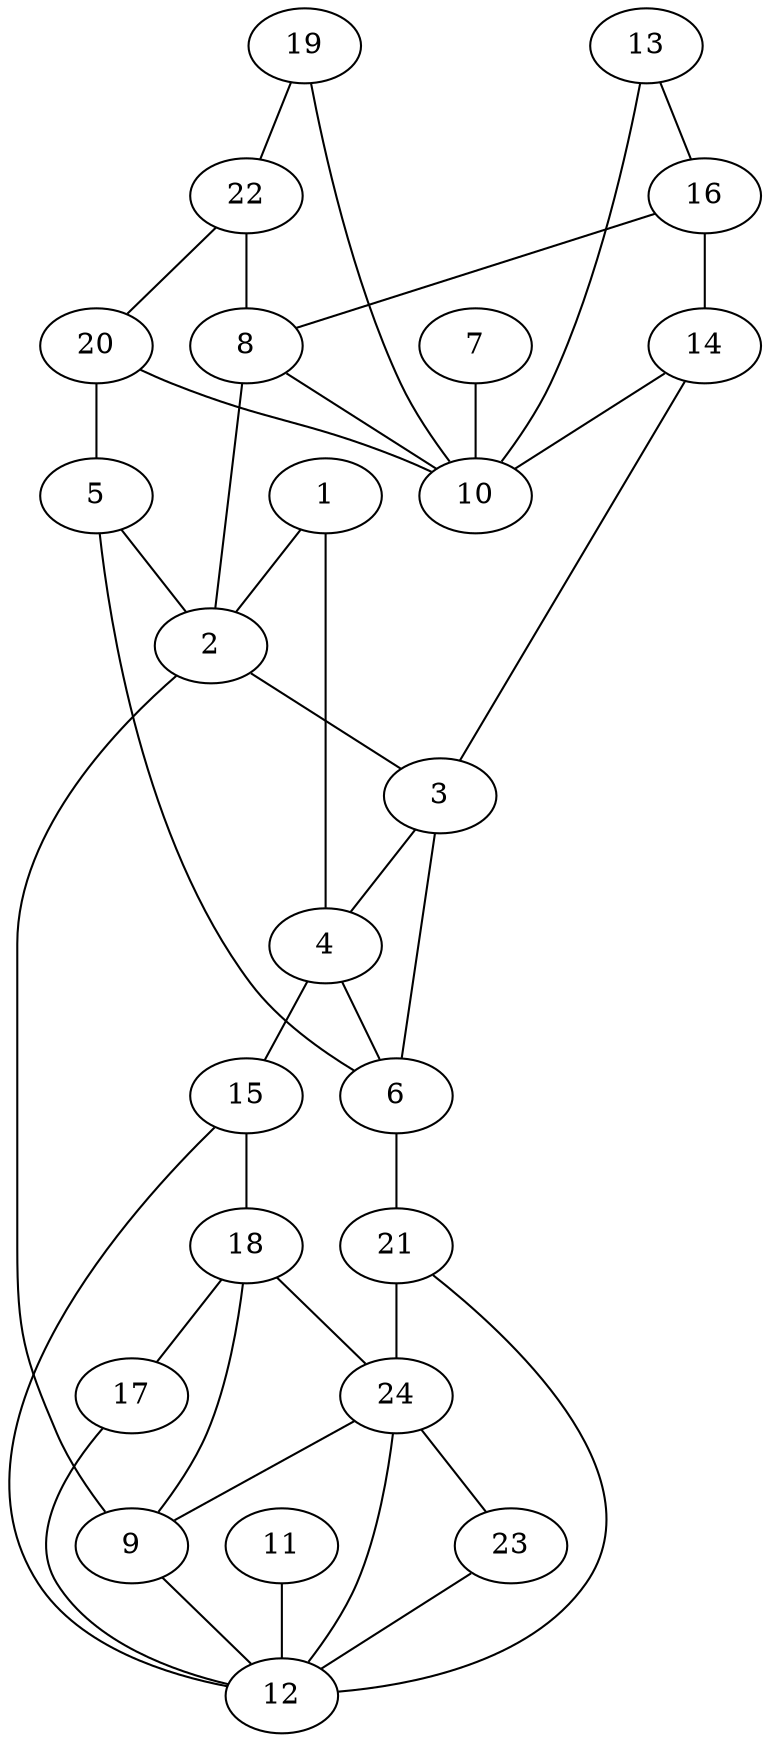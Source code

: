 graph pdb1baw {
	1	 [aaLength=3,
		sequence=PGA,
		type=0];
	2	 [aaLength=7,
		sequence=KELADKL,
		type=0];
	1 -- 2	 [distance0="10.98025",
		frequency=1,
		type0=1];
	4	 [aaLength=7,
		sequence=KELADKL,
		type=0];
	1 -- 4	 [distance0="18.1925",
		frequency=1,
		type0=2];
	3	 [aaLength=3,
		sequence=PGA,
		type=0];
	2 -- 3	 [distance0="10.85488",
		frequency=1,
		type0=2];
	9	 [aaLength=5,
		sequence=SYEIT,
		type=1];
	2 -- 9	 [distance0="11.0",
		frequency=1,
		type0=4];
	3 -- 4	 [distance0="4.270148",
		distance1="1.0",
		frequency=2,
		type0=1,
		type1=4];
	6	 [aaLength=7,
		sequence=KELADKL,
		type=0];
	4 -- 6	 [distance0="14.30606",
		frequency=1,
		type0=3];
	15	 [aaLength=5,
		sequence=SYEIT,
		type=1];
	4 -- 15	 [distance0="11.0",
		frequency=1,
		type0=4];
	5	 [aaLength=3,
		sequence=PGA,
		type=0];
	5 -- 2	 [distance0="22.01623",
		frequency=1,
		type0=2];
	5 -- 6	 [distance0="10.86084",
		distance1="1.0",
		frequency=2,
		type0=1,
		type1=4];
	6 -- 3	 [distance0="13.9782",
		frequency=1,
		type0=2];
	21	 [aaLength=5,
		sequence=SYEIT,
		type=1];
	6 -- 21	 [distance0="11.0",
		frequency=1,
		type0=4];
	7	 [aaLength=6,
		sequence=TFTVKM,
		type=1];
	10	 [aaLength=5,
		sequence=NVTVH,
		type=1];
	7 -- 10	 [distance0="18.0",
		distance1="12.0",
		frequency=2,
		type0=3,
		type1=4];
	8	 [aaLength=6,
		sequence=TVKWVN,
		type=1];
	8 -- 2	 [distance0="19.0",
		frequency=1,
		type0=4];
	8 -- 10	 [distance0="8.0",
		frequency=1,
		type0=3];
	12	 [aaLength=6,
		sequence=GTYTYY,
		type=1];
	9 -- 12	 [distance0="12.0",
		distance1="7.0",
		frequency=2,
		type0=3,
		type1=4];
	11	 [aaLength=7,
		sequence=VGKITVE,
		type=1];
	11 -- 12	 [distance0="15.0",
		frequency=1,
		type0=3];
	13	 [aaLength=6,
		sequence=TFTVKM,
		type=1];
	13 -- 10	 [distance0="18.0",
		frequency=1,
		type0=3];
	16	 [aaLength=5,
		sequence=NVTVH,
		type=1];
	13 -- 16	 [distance0="12.0",
		frequency=1,
		type0=4];
	14	 [aaLength=6,
		sequence=TVKWVN,
		type=1];
	14 -- 3	 [distance0="15.0",
		frequency=1,
		type0=4];
	14 -- 10	 [distance0="8.0",
		frequency=1,
		type0=3];
	15 -- 12	 [distance0="12.0",
		frequency=1,
		type0=3];
	18	 [aaLength=6,
		sequence=GTYTYY,
		type=1];
	15 -- 18	 [distance0="7.0",
		frequency=1,
		type0=4];
	16 -- 8	 [distance0="8.0",
		frequency=1,
		type0=3];
	16 -- 14	 [distance0="3.0",
		frequency=1,
		type0=4];
	17	 [aaLength=7,
		sequence=VGKITVE,
		type=1];
	17 -- 12	 [distance0="15.0",
		frequency=1,
		type0=3];
	18 -- 9	 [distance0="12.0",
		frequency=1,
		type0=3];
	18 -- 17	 [distance0="9.0",
		frequency=1,
		type0=4];
	24	 [aaLength=6,
		sequence=GTYTYY,
		type=1];
	18 -- 24	 [distance0="0.0",
		frequency=1,
		type0=2];
	19	 [aaLength=6,
		sequence=TFTVKM,
		type=1];
	19 -- 10	 [distance0="18.0",
		frequency=1,
		type0=3];
	22	 [aaLength=5,
		sequence=NVTVH,
		type=1];
	19 -- 22	 [distance0="12.0",
		frequency=1,
		type0=4];
	20	 [aaLength=6,
		sequence=TVKWVN,
		type=1];
	20 -- 5	 [distance0="15.0",
		frequency=1,
		type0=4];
	20 -- 10	 [distance0="8.0",
		frequency=1,
		type0=3];
	21 -- 12	 [distance0="12.0",
		frequency=1,
		type0=3];
	21 -- 24	 [distance0="7.0",
		frequency=1,
		type0=4];
	22 -- 8	 [distance0="8.0",
		frequency=1,
		type0=3];
	22 -- 20	 [distance0="3.0",
		frequency=1,
		type0=4];
	23	 [aaLength=7,
		sequence=VGKITVE,
		type=1];
	23 -- 12	 [distance0="15.0",
		frequency=1,
		type0=3];
	24 -- 9	 [distance0="12.0",
		frequency=1,
		type0=3];
	24 -- 12	 [distance0="0.0",
		frequency=1,
		type0=1];
	24 -- 23	 [distance0="9.0",
		frequency=1,
		type0=4];
}
